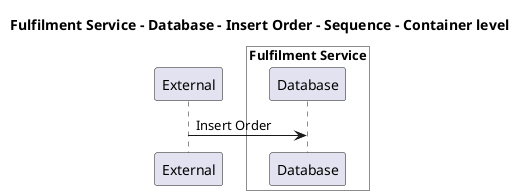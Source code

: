 @startuml

title Fulfilment Service - Database - Insert Order - Sequence - Container level

participant "External" as C4InterFlow.SoftwareSystems.ExternalSystem

box "Fulfilment Service" #White
    participant "Database" as ECommercePlatform.SoftwareSystems.FulfilmentService.Containers.Database
end box


C4InterFlow.SoftwareSystems.ExternalSystem -> ECommercePlatform.SoftwareSystems.FulfilmentService.Containers.Database : Insert Order


@enduml
